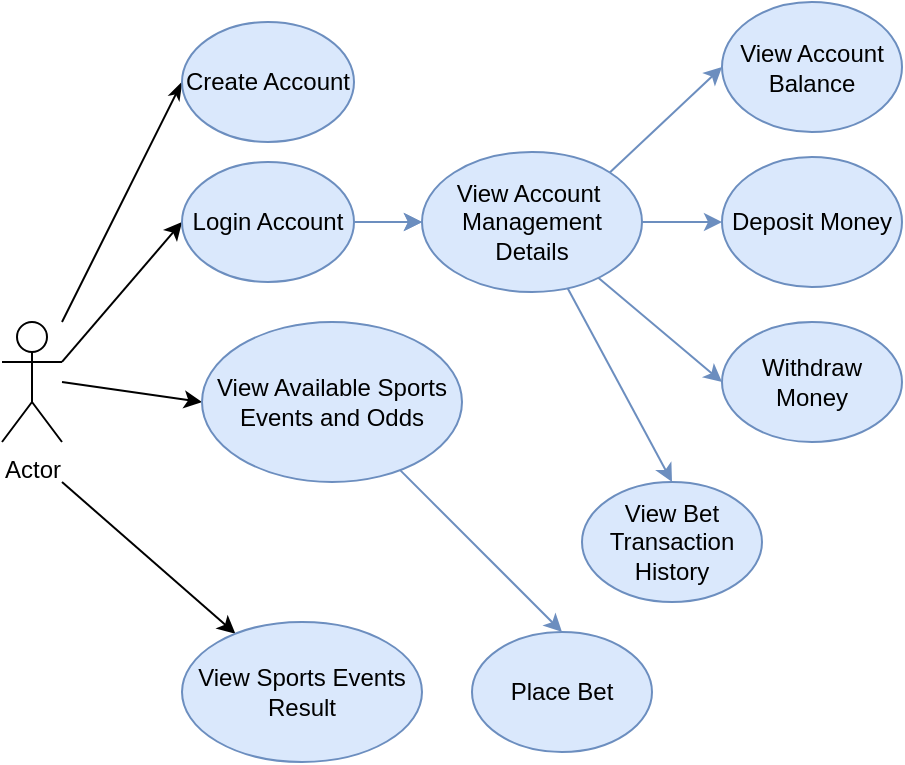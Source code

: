 <mxfile version="21.1.2" type="device" pages="3">
  <diagram id="C5RBs43oDa-KdzZeNtuy" name="Use Case Diagram">
    <mxGraphModel dx="1418" dy="828" grid="0" gridSize="10" guides="1" tooltips="1" connect="1" arrows="1" fold="1" page="1" pageScale="1" pageWidth="827" pageHeight="1169" math="0" shadow="0">
      <root>
        <mxCell id="WIyWlLk6GJQsqaUBKTNV-0" />
        <mxCell id="WIyWlLk6GJQsqaUBKTNV-1" parent="WIyWlLk6GJQsqaUBKTNV-0" />
        <mxCell id="m2QLPAieHGLtr45nTU-P-6" style="rounded=0;orthogonalLoop=1;jettySize=auto;html=1;entryX=0;entryY=0.5;entryDx=0;entryDy=0;strokeColor=default;endArrow=classicThin;endFill=1;" parent="WIyWlLk6GJQsqaUBKTNV-1" source="m2QLPAieHGLtr45nTU-P-0" target="m2QLPAieHGLtr45nTU-P-12" edge="1">
          <mxGeometry relative="1" as="geometry">
            <mxPoint x="374" y="281" as="targetPoint" />
          </mxGeometry>
        </mxCell>
        <mxCell id="m2QLPAieHGLtr45nTU-P-15" style="rounded=0;orthogonalLoop=1;jettySize=auto;html=1;exitX=1;exitY=0.333;exitDx=0;exitDy=0;exitPerimeter=0;entryX=0;entryY=0.5;entryDx=0;entryDy=0;endArrow=classic;endFill=1;startArrow=none;startFill=0;" parent="WIyWlLk6GJQsqaUBKTNV-1" source="m2QLPAieHGLtr45nTU-P-0" target="m2QLPAieHGLtr45nTU-P-14" edge="1">
          <mxGeometry relative="1" as="geometry" />
        </mxCell>
        <mxCell id="m2QLPAieHGLtr45nTU-P-35" style="rounded=0;orthogonalLoop=1;jettySize=auto;html=1;" parent="WIyWlLk6GJQsqaUBKTNV-1" target="m2QLPAieHGLtr45nTU-P-34" edge="1">
          <mxGeometry relative="1" as="geometry">
            <mxPoint x="194" y="391" as="sourcePoint" />
          </mxGeometry>
        </mxCell>
        <mxCell id="m2QLPAieHGLtr45nTU-P-0" value="Actor" style="shape=umlActor;verticalLabelPosition=bottom;verticalAlign=top;html=1;outlineConnect=0;" parent="WIyWlLk6GJQsqaUBKTNV-1" vertex="1">
          <mxGeometry x="164" y="311" width="30" height="60" as="geometry" />
        </mxCell>
        <mxCell id="m2QLPAieHGLtr45nTU-P-12" value="Create Account" style="ellipse;whiteSpace=wrap;html=1;fillColor=#dae8fc;strokeColor=#6c8ebf;" parent="WIyWlLk6GJQsqaUBKTNV-1" vertex="1">
          <mxGeometry x="254" y="161" width="86" height="60" as="geometry" />
        </mxCell>
        <mxCell id="m2QLPAieHGLtr45nTU-P-19" value="" style="edgeStyle=orthogonalEdgeStyle;rounded=0;orthogonalLoop=1;jettySize=auto;html=1;fillColor=#dae8fc;strokeColor=#6c8ebf;" parent="WIyWlLk6GJQsqaUBKTNV-1" source="m2QLPAieHGLtr45nTU-P-14" target="m2QLPAieHGLtr45nTU-P-16" edge="1">
          <mxGeometry relative="1" as="geometry" />
        </mxCell>
        <mxCell id="m2QLPAieHGLtr45nTU-P-14" value="Login Account" style="ellipse;whiteSpace=wrap;html=1;fillColor=#dae8fc;strokeColor=#6c8ebf;" parent="WIyWlLk6GJQsqaUBKTNV-1" vertex="1">
          <mxGeometry x="254" y="231" width="86" height="60" as="geometry" />
        </mxCell>
        <mxCell id="m2QLPAieHGLtr45nTU-P-22" style="edgeStyle=orthogonalEdgeStyle;rounded=0;orthogonalLoop=1;jettySize=auto;html=1;entryX=0;entryY=0.5;entryDx=0;entryDy=0;fillColor=#dae8fc;strokeColor=#6c8ebf;" parent="WIyWlLk6GJQsqaUBKTNV-1" source="m2QLPAieHGLtr45nTU-P-16" target="m2QLPAieHGLtr45nTU-P-18" edge="1">
          <mxGeometry relative="1" as="geometry" />
        </mxCell>
        <mxCell id="m2QLPAieHGLtr45nTU-P-24" style="rounded=0;orthogonalLoop=1;jettySize=auto;html=1;entryX=0;entryY=0.5;entryDx=0;entryDy=0;fillColor=#dae8fc;strokeColor=#6c8ebf;" parent="WIyWlLk6GJQsqaUBKTNV-1" source="m2QLPAieHGLtr45nTU-P-16" target="m2QLPAieHGLtr45nTU-P-23" edge="1">
          <mxGeometry relative="1" as="geometry" />
        </mxCell>
        <mxCell id="m2QLPAieHGLtr45nTU-P-26" style="rounded=0;orthogonalLoop=1;jettySize=auto;html=1;exitX=1;exitY=0;exitDx=0;exitDy=0;entryX=0;entryY=0.5;entryDx=0;entryDy=0;fillColor=#dae8fc;strokeColor=#6c8ebf;" parent="WIyWlLk6GJQsqaUBKTNV-1" source="m2QLPAieHGLtr45nTU-P-16" target="m2QLPAieHGLtr45nTU-P-25" edge="1">
          <mxGeometry relative="1" as="geometry" />
        </mxCell>
        <mxCell id="m2QLPAieHGLtr45nTU-P-33" style="rounded=0;orthogonalLoop=1;jettySize=auto;html=1;entryX=0.5;entryY=0;entryDx=0;entryDy=0;fillColor=#dae8fc;strokeColor=#6c8ebf;" parent="WIyWlLk6GJQsqaUBKTNV-1" source="m2QLPAieHGLtr45nTU-P-16" target="m2QLPAieHGLtr45nTU-P-32" edge="1">
          <mxGeometry relative="1" as="geometry" />
        </mxCell>
        <mxCell id="m2QLPAieHGLtr45nTU-P-16" value="View Account&amp;nbsp; Management Details" style="ellipse;whiteSpace=wrap;html=1;fillColor=#dae8fc;strokeColor=#6c8ebf;" parent="WIyWlLk6GJQsqaUBKTNV-1" vertex="1">
          <mxGeometry x="374" y="226" width="110" height="70" as="geometry" />
        </mxCell>
        <mxCell id="m2QLPAieHGLtr45nTU-P-17" style="rounded=0;orthogonalLoop=1;jettySize=auto;html=1;exitX=1;exitY=0.333;exitDx=0;exitDy=0;exitPerimeter=0;endArrow=classic;endFill=1;startArrow=none;startFill=0;fillColor=#dae8fc;strokeColor=#6c8ebf;" parent="WIyWlLk6GJQsqaUBKTNV-1" target="m2QLPAieHGLtr45nTU-P-16" edge="1">
          <mxGeometry relative="1" as="geometry">
            <mxPoint x="340" y="261" as="sourcePoint" />
            <mxPoint x="400" y="191" as="targetPoint" />
          </mxGeometry>
        </mxCell>
        <mxCell id="m2QLPAieHGLtr45nTU-P-18" value="Deposit Money" style="ellipse;whiteSpace=wrap;html=1;fillColor=#dae8fc;strokeColor=#6c8ebf;" parent="WIyWlLk6GJQsqaUBKTNV-1" vertex="1">
          <mxGeometry x="524" y="228.5" width="90" height="65" as="geometry" />
        </mxCell>
        <mxCell id="m2QLPAieHGLtr45nTU-P-23" value="Withdraw Money" style="ellipse;whiteSpace=wrap;html=1;fillColor=#dae8fc;strokeColor=#6c8ebf;" parent="WIyWlLk6GJQsqaUBKTNV-1" vertex="1">
          <mxGeometry x="524" y="311" width="90" height="60" as="geometry" />
        </mxCell>
        <mxCell id="m2QLPAieHGLtr45nTU-P-25" value="View Account Balance" style="ellipse;whiteSpace=wrap;html=1;fillColor=#dae8fc;strokeColor=#6c8ebf;" parent="WIyWlLk6GJQsqaUBKTNV-1" vertex="1">
          <mxGeometry x="524" y="151" width="90" height="65" as="geometry" />
        </mxCell>
        <mxCell id="m2QLPAieHGLtr45nTU-P-28" style="rounded=0;orthogonalLoop=1;jettySize=auto;html=1;endArrow=classic;endFill=1;startArrow=none;startFill=0;entryX=0;entryY=0.5;entryDx=0;entryDy=0;" parent="WIyWlLk6GJQsqaUBKTNV-1" target="m2QLPAieHGLtr45nTU-P-29" edge="1">
          <mxGeometry relative="1" as="geometry">
            <mxPoint x="194" y="341" as="sourcePoint" />
            <mxPoint x="254" y="331" as="targetPoint" />
          </mxGeometry>
        </mxCell>
        <mxCell id="m2QLPAieHGLtr45nTU-P-31" style="rounded=0;orthogonalLoop=1;jettySize=auto;html=1;entryX=0.5;entryY=0;entryDx=0;entryDy=0;fillColor=#dae8fc;strokeColor=#6c8ebf;" parent="WIyWlLk6GJQsqaUBKTNV-1" source="m2QLPAieHGLtr45nTU-P-29" target="m2QLPAieHGLtr45nTU-P-30" edge="1">
          <mxGeometry relative="1" as="geometry" />
        </mxCell>
        <mxCell id="m2QLPAieHGLtr45nTU-P-29" value="View Available Sports Events and Odds" style="ellipse;whiteSpace=wrap;html=1;fillColor=#dae8fc;strokeColor=#6c8ebf;" parent="WIyWlLk6GJQsqaUBKTNV-1" vertex="1">
          <mxGeometry x="264" y="311" width="130" height="80" as="geometry" />
        </mxCell>
        <mxCell id="m2QLPAieHGLtr45nTU-P-30" value="Place Bet" style="ellipse;whiteSpace=wrap;html=1;fillColor=#dae8fc;strokeColor=#6c8ebf;" parent="WIyWlLk6GJQsqaUBKTNV-1" vertex="1">
          <mxGeometry x="399" y="466" width="90" height="60" as="geometry" />
        </mxCell>
        <mxCell id="m2QLPAieHGLtr45nTU-P-32" value="View Bet Transaction History" style="ellipse;whiteSpace=wrap;html=1;fillColor=#dae8fc;strokeColor=#6c8ebf;" parent="WIyWlLk6GJQsqaUBKTNV-1" vertex="1">
          <mxGeometry x="454" y="391" width="90" height="60" as="geometry" />
        </mxCell>
        <mxCell id="m2QLPAieHGLtr45nTU-P-34" value="View Sports Events Result" style="ellipse;whiteSpace=wrap;html=1;fillColor=#dae8fc;strokeColor=#6c8ebf;" parent="WIyWlLk6GJQsqaUBKTNV-1" vertex="1">
          <mxGeometry x="254" y="461" width="120" height="70" as="geometry" />
        </mxCell>
      </root>
    </mxGraphModel>
  </diagram>
  <diagram id="8HzGLOWufzLAhm1dzgZX" name="Class Diagram">
    <mxGraphModel dx="1418" dy="828" grid="0" gridSize="10" guides="1" tooltips="1" connect="1" arrows="1" fold="1" page="1" pageScale="1" pageWidth="1200" pageHeight="1600" math="0" shadow="0">
      <root>
        <mxCell id="0" />
        <mxCell id="1" parent="0" />
        <mxCell id="UbI1gnVllNl12jydgUc1-14" value="User" style="swimlane;childLayout=stackLayout;horizontal=1;startSize=50;horizontalStack=0;rounded=1;fontSize=14;fontStyle=0;strokeWidth=2;resizeParent=0;resizeLast=1;shadow=0;dashed=0;align=center;arcSize=4;whiteSpace=wrap;html=1;fillColor=#dae8fc;strokeColor=#6c8ebf;" parent="1" vertex="1">
          <mxGeometry x="20" y="110" width="130" height="140" as="geometry" />
        </mxCell>
        <mxCell id="UbI1gnVllNl12jydgUc1-15" value="-id: long&lt;br&gt;-username: String&lt;br&gt;-password: String&lt;br&gt;-emailAddr: String&lt;br&gt;-contactNo: String" style="align=left;strokeColor=none;fillColor=none;spacingLeft=4;fontSize=12;verticalAlign=top;resizable=0;rotatable=0;part=1;html=1;" parent="UbI1gnVllNl12jydgUc1-14" vertex="1">
          <mxGeometry y="50" width="130" height="90" as="geometry" />
        </mxCell>
        <mxCell id="UbI1gnVllNl12jydgUc1-16" value="BettingAccount" style="swimlane;childLayout=stackLayout;horizontal=1;startSize=50;horizontalStack=0;rounded=1;fontSize=14;fontStyle=0;strokeWidth=2;resizeParent=0;resizeLast=1;shadow=0;dashed=0;align=center;arcSize=4;whiteSpace=wrap;html=1;fillColor=#dae8fc;strokeColor=#6c8ebf;" parent="1" vertex="1">
          <mxGeometry x="10" y="550" width="150" height="110" as="geometry" />
        </mxCell>
        <mxCell id="UbI1gnVllNl12jydgUc1-17" value="- id: long&lt;br&gt;- balance: BigDecimal&lt;br&gt;- profitLoss: BigDecimal" style="align=left;strokeColor=none;fillColor=none;spacingLeft=4;fontSize=12;verticalAlign=top;resizable=0;rotatable=0;part=1;html=1;" parent="UbI1gnVllNl12jydgUc1-16" vertex="1">
          <mxGeometry y="50" width="150" height="60" as="geometry" />
        </mxCell>
        <mxCell id="UbI1gnVllNl12jydgUc1-18" value="BetEvent" style="swimlane;childLayout=stackLayout;horizontal=1;startSize=50;horizontalStack=0;rounded=1;fontSize=14;fontStyle=0;strokeWidth=2;resizeParent=0;resizeLast=1;shadow=0;dashed=0;align=center;arcSize=4;whiteSpace=wrap;html=1;fillColor=#dae8fc;strokeColor=#6c8ebf;" parent="1" vertex="1">
          <mxGeometry x="240" y="110" width="190" height="160" as="geometry" />
        </mxCell>
        <mxCell id="UbI1gnVllNl12jydgUc1-19" value="- eventId: long&lt;br&gt;- competition: String&lt;br&gt;- homeTeam: String&lt;br&gt;- awayTeam: String&lt;br&gt;- eventDesc: String&lt;br&gt;- startTime: Date" style="align=left;strokeColor=none;fillColor=none;spacingLeft=4;fontSize=12;verticalAlign=top;resizable=0;rotatable=0;part=1;html=1;" parent="UbI1gnVllNl12jydgUc1-18" vertex="1">
          <mxGeometry y="50" width="190" height="110" as="geometry" />
        </mxCell>
        <mxCell id="-B12kYw8G-PtrJjn_SGG-28" style="edgeStyle=orthogonalEdgeStyle;rounded=0;orthogonalLoop=1;jettySize=auto;html=1;entryX=-0.004;entryY=0.232;entryDx=0;entryDy=0;entryPerimeter=0;startArrow=diamond;startFill=0;endArrow=none;endFill=0;" parent="1" source="kU__bNTIKY-56iEXUWeq-2" target="-B12kYw8G-PtrJjn_SGG-27" edge="1">
          <mxGeometry relative="1" as="geometry" />
        </mxCell>
        <mxCell id="kU__bNTIKY-56iEXUWeq-2" value="BetSelection" style="swimlane;childLayout=stackLayout;horizontal=1;startSize=50;horizontalStack=0;rounded=1;fontSize=14;fontStyle=0;strokeWidth=2;resizeParent=0;resizeLast=1;shadow=0;dashed=0;align=center;arcSize=4;whiteSpace=wrap;html=1;fillColor=#dae8fc;strokeColor=#6c8ebf;" parent="1" vertex="1">
          <mxGeometry x="240" y="320" width="210" height="185" as="geometry" />
        </mxCell>
        <mxCell id="-B12kYw8G-PtrJjn_SGG-24" value="- eventId: long&lt;br style=&quot;border-color: var(--border-color);&quot;&gt;- eventDesc:String&lt;br style=&quot;border-color: var(--border-color);&quot;&gt;- competition: String&lt;br style=&quot;border-color: var(--border-color);&quot;&gt;- startTime: Date&lt;br style=&quot;border-color: var(--border-color);&quot;&gt;- betType: String&lt;br style=&quot;border-color: var(--border-color);&quot;&gt;- betSelection: String&lt;span style=&quot;border-color: var(--border-color);&quot;&gt;&lt;br style=&quot;border-color: var(--border-color);&quot;&gt;- betAmt: int&lt;br style=&quot;border-color: var(--border-color);&quot;&gt;- odds:double&lt;/span&gt;&lt;span style=&quot;&quot;&gt;&lt;br&gt;&lt;/span&gt;" style="text;html=1;align=left;verticalAlign=middle;resizable=0;points=[];autosize=1;strokeColor=none;fillColor=none;" parent="kU__bNTIKY-56iEXUWeq-2" vertex="1">
          <mxGeometry y="50" width="210" height="135" as="geometry" />
        </mxCell>
        <mxCell id="-B12kYw8G-PtrJjn_SGG-4" style="edgeStyle=orthogonalEdgeStyle;rounded=0;orthogonalLoop=1;jettySize=auto;html=1;exitX=0.5;exitY=1;exitDx=0;exitDy=0;" parent="1" source="UbI1gnVllNl12jydgUc1-15" target="UbI1gnVllNl12jydgUc1-16" edge="1">
          <mxGeometry relative="1" as="geometry" />
        </mxCell>
        <mxCell id="-B12kYw8G-PtrJjn_SGG-5" value="1" style="edgeLabel;html=1;align=center;verticalAlign=middle;resizable=0;points=[];" parent="-B12kYw8G-PtrJjn_SGG-4" vertex="1" connectable="0">
          <mxGeometry x="0.683" relative="1" as="geometry">
            <mxPoint x="-15" as="offset" />
          </mxGeometry>
        </mxCell>
        <mxCell id="-B12kYw8G-PtrJjn_SGG-6" value="1" style="edgeLabel;html=1;align=center;verticalAlign=middle;resizable=0;points=[];" parent="-B12kYw8G-PtrJjn_SGG-4" vertex="1" connectable="0">
          <mxGeometry x="-0.767" y="-3" relative="1" as="geometry">
            <mxPoint x="-12" as="offset" />
          </mxGeometry>
        </mxCell>
        <mxCell id="-B12kYw8G-PtrJjn_SGG-12" value="H2HEventOdds" style="swimlane;childLayout=stackLayout;horizontal=1;startSize=50;horizontalStack=0;rounded=1;fontSize=14;fontStyle=0;strokeWidth=2;resizeParent=0;resizeLast=1;shadow=0;dashed=0;align=center;arcSize=4;whiteSpace=wrap;html=1;fillColor=#dae8fc;strokeColor=#6c8ebf;" parent="1" vertex="1">
          <mxGeometry x="570" y="110" width="190" height="120" as="geometry" />
        </mxCell>
        <mxCell id="-B12kYw8G-PtrJjn_SGG-13" value="- eventId: long&lt;br&gt;- homeOdds: double&lt;br&gt;- drawOdds: double&lt;br&gt;- awayOdds: double" style="align=left;strokeColor=none;fillColor=none;spacingLeft=4;fontSize=12;verticalAlign=top;resizable=0;rotatable=0;part=1;html=1;" parent="-B12kYw8G-PtrJjn_SGG-12" vertex="1">
          <mxGeometry y="50" width="190" height="70" as="geometry" />
        </mxCell>
        <mxCell id="-B12kYw8G-PtrJjn_SGG-14" style="edgeStyle=orthogonalEdgeStyle;rounded=0;orthogonalLoop=1;jettySize=auto;html=1;exitX=0.75;exitY=1;exitDx=0;exitDy=0;entryX=0;entryY=0.091;entryDx=0;entryDy=0;entryPerimeter=0;" parent="1" source="UbI1gnVllNl12jydgUc1-15" target="kU__bNTIKY-56iEXUWeq-2" edge="1">
          <mxGeometry relative="1" as="geometry" />
        </mxCell>
        <mxCell id="-B12kYw8G-PtrJjn_SGG-15" value="1" style="edgeLabel;html=1;align=center;verticalAlign=middle;resizable=0;points=[];" parent="1" vertex="1" connectable="0">
          <mxGeometry x="80" y="260" as="geometry">
            <mxPoint x="52" y="4" as="offset" />
          </mxGeometry>
        </mxCell>
        <mxCell id="-B12kYw8G-PtrJjn_SGG-16" value="0..*" style="edgeLabel;html=1;align=center;verticalAlign=middle;resizable=0;points=[];" parent="1" vertex="1" connectable="0">
          <mxGeometry x="50" y="300" as="geometry">
            <mxPoint x="174" y="47" as="offset" />
          </mxGeometry>
        </mxCell>
        <mxCell id="-B12kYw8G-PtrJjn_SGG-17" style="edgeStyle=orthogonalEdgeStyle;rounded=0;orthogonalLoop=1;jettySize=auto;html=1;exitX=0.5;exitY=1;exitDx=0;exitDy=0;" parent="1" source="UbI1gnVllNl12jydgUc1-19" edge="1">
          <mxGeometry relative="1" as="geometry">
            <mxPoint x="335" y="320" as="targetPoint" />
          </mxGeometry>
        </mxCell>
        <mxCell id="-B12kYw8G-PtrJjn_SGG-18" value="0..*" style="edgeLabel;html=1;align=center;verticalAlign=middle;resizable=0;points=[];" parent="1" vertex="1" connectable="0">
          <mxGeometry x="300" y="280" as="geometry">
            <mxPoint x="52" y="4" as="offset" />
          </mxGeometry>
        </mxCell>
        <mxCell id="-B12kYw8G-PtrJjn_SGG-19" value="1" style="edgeLabel;html=1;align=center;verticalAlign=middle;resizable=0;points=[];" parent="1" vertex="1" connectable="0">
          <mxGeometry x="300" y="300" as="geometry">
            <mxPoint x="52" y="4" as="offset" />
          </mxGeometry>
        </mxCell>
        <mxCell id="-B12kYw8G-PtrJjn_SGG-20" style="edgeStyle=orthogonalEdgeStyle;rounded=0;orthogonalLoop=1;jettySize=auto;html=1;endArrow=none;endFill=0;startArrow=diamond;startFill=1;" parent="1" source="UbI1gnVllNl12jydgUc1-19" edge="1">
          <mxGeometry relative="1" as="geometry">
            <mxPoint x="540" y="190" as="targetPoint" />
            <Array as="points">
              <mxPoint x="570" y="190" />
            </Array>
          </mxGeometry>
        </mxCell>
        <mxCell id="-B12kYw8G-PtrJjn_SGG-21" value="1" style="edgeLabel;html=1;align=center;verticalAlign=middle;resizable=0;points=[];" parent="-B12kYw8G-PtrJjn_SGG-20" vertex="1" connectable="0">
          <mxGeometry x="-0.2" y="2" relative="1" as="geometry">
            <mxPoint x="-51" y="-18" as="offset" />
          </mxGeometry>
        </mxCell>
        <mxCell id="-B12kYw8G-PtrJjn_SGG-22" value="1" style="edgeLabel;html=1;align=center;verticalAlign=middle;resizable=0;points=[];" parent="1" vertex="1" connectable="0">
          <mxGeometry x="480" y="180" as="geometry">
            <mxPoint x="80" y="-8" as="offset" />
          </mxGeometry>
        </mxCell>
        <mxCell id="-B12kYw8G-PtrJjn_SGG-26" value="BettingCart" style="swimlane;childLayout=stackLayout;horizontal=1;startSize=40;horizontalStack=0;rounded=1;fontSize=14;fontStyle=0;strokeWidth=2;resizeParent=0;resizeLast=1;shadow=0;dashed=0;align=center;arcSize=4;whiteSpace=wrap;html=1;fillColor=#dae8fc;strokeColor=#6c8ebf;" parent="1" vertex="1">
          <mxGeometry x="570" y="330" width="130" height="98" as="geometry" />
        </mxCell>
        <mxCell id="-B12kYw8G-PtrJjn_SGG-27" value="- totalAmt: double" style="text;html=1;align=left;verticalAlign=middle;resizable=0;points=[];autosize=1;strokeColor=none;fillColor=none;" parent="-B12kYw8G-PtrJjn_SGG-26" vertex="1">
          <mxGeometry y="40" width="130" height="58" as="geometry" />
        </mxCell>
        <mxCell id="-B12kYw8G-PtrJjn_SGG-30" value="0..*" style="edgeLabel;html=1;align=center;verticalAlign=middle;resizable=0;points=[];" parent="1" vertex="1" connectable="0">
          <mxGeometry x="470.003" y="190" as="geometry">
            <mxPoint y="201" as="offset" />
          </mxGeometry>
        </mxCell>
        <mxCell id="-B12kYw8G-PtrJjn_SGG-32" value="1" style="edgeLabel;html=1;align=center;verticalAlign=middle;resizable=0;points=[];" parent="1" vertex="1" connectable="0">
          <mxGeometry x="482.003" y="198" as="geometry">
            <mxPoint x="70" y="177" as="offset" />
          </mxGeometry>
        </mxCell>
        <mxCell id="-B12kYw8G-PtrJjn_SGG-33" value="BetTransaction" style="swimlane;childLayout=stackLayout;horizontal=1;startSize=50;horizontalStack=0;rounded=1;fontSize=14;fontStyle=0;strokeWidth=2;resizeParent=0;resizeLast=1;shadow=0;dashed=0;align=center;arcSize=4;whiteSpace=wrap;html=1;fillColor=#dae8fc;strokeColor=#6c8ebf;" parent="1" vertex="1">
          <mxGeometry x="370" y="540" width="200" height="250" as="geometry" />
        </mxCell>
        <mxCell id="-B12kYw8G-PtrJjn_SGG-34" value="- transactionId: long&lt;br&gt;- eventId: long&lt;br style=&quot;border-color: var(--border-color);&quot;&gt;- eventDesc:String&lt;br&gt;- competition: String&lt;br&gt;- startTime: Date&lt;br&gt;- betType: String&lt;br style=&quot;border-color: var(--border-color);&quot;&gt;&lt;span style=&quot;border-color: var(--border-color);&quot;&gt;- betSelection: String&lt;/span&gt;&lt;span style=&quot;border-color: var(--border-color);&quot;&gt;&lt;br style=&quot;border-color: var(--border-color);&quot;&gt;- betAmt: BigDecimal&lt;br style=&quot;border-color: var(--border-color);&quot;&gt;- odds:BigDecimal&lt;br&gt;- betAmt: BigDecimal&lt;br&gt;- potentialReturn: BigDecimal&lt;br&gt;- settlementStatus: boolean&lt;br&gt;- transactionDt: Date&lt;br&gt;&lt;/span&gt;" style="align=left;strokeColor=none;fillColor=none;spacingLeft=4;fontSize=12;verticalAlign=top;resizable=0;rotatable=0;part=1;html=1;" parent="-B12kYw8G-PtrJjn_SGG-33" vertex="1">
          <mxGeometry y="50" width="200" height="200" as="geometry" />
        </mxCell>
        <mxCell id="poHPg8aDYObWZULjITj9-1" style="edgeStyle=orthogonalEdgeStyle;rounded=0;orthogonalLoop=1;jettySize=auto;html=1;exitX=0.75;exitY=0;exitDx=0;exitDy=0;entryX=0.5;entryY=0;entryDx=0;entryDy=0;" parent="1" source="UbI1gnVllNl12jydgUc1-16" target="poHPg8aDYObWZULjITj9-3" edge="1">
          <mxGeometry relative="1" as="geometry">
            <mxPoint x="210" y="540" as="targetPoint" />
            <Array as="points">
              <mxPoint x="120" y="550" />
              <mxPoint x="120" y="510" />
              <mxPoint x="250" y="510" />
            </Array>
          </mxGeometry>
        </mxCell>
        <mxCell id="poHPg8aDYObWZULjITj9-3" value="TransactionHist" style="swimlane;childLayout=stackLayout;horizontal=1;startSize=40;horizontalStack=0;rounded=1;fontSize=14;fontStyle=0;strokeWidth=2;resizeParent=0;resizeLast=1;shadow=0;dashed=0;align=center;arcSize=4;whiteSpace=wrap;html=1;fillColor=#dae8fc;strokeColor=#6c8ebf;" parent="1" vertex="1">
          <mxGeometry x="190" y="550" width="130" height="90" as="geometry" />
        </mxCell>
        <mxCell id="poHPg8aDYObWZULjITj9-4" value="- transactionId: long" style="text;html=1;align=left;verticalAlign=middle;resizable=0;points=[];autosize=1;strokeColor=none;fillColor=none;" parent="poHPg8aDYObWZULjITj9-3" vertex="1">
          <mxGeometry y="40" width="130" height="50" as="geometry" />
        </mxCell>
        <mxCell id="poHPg8aDYObWZULjITj9-6" style="edgeStyle=orthogonalEdgeStyle;rounded=0;orthogonalLoop=1;jettySize=auto;html=1;" parent="1" source="-B12kYw8G-PtrJjn_SGG-24" target="-B12kYw8G-PtrJjn_SGG-33" edge="1">
          <mxGeometry relative="1" as="geometry" />
        </mxCell>
        <mxCell id="poHPg8aDYObWZULjITj9-7" style="edgeStyle=orthogonalEdgeStyle;rounded=0;orthogonalLoop=1;jettySize=auto;html=1;exitX=0;exitY=0.25;exitDx=0;exitDy=0;entryX=1;entryY=0.365;entryDx=0;entryDy=0;entryPerimeter=0;endArrow=diamondThin;endFill=0;" parent="1" source="-B12kYw8G-PtrJjn_SGG-34" target="poHPg8aDYObWZULjITj9-4" edge="1">
          <mxGeometry relative="1" as="geometry" />
        </mxCell>
        <mxCell id="poHPg8aDYObWZULjITj9-8" value="0..*" style="edgeLabel;html=1;align=center;verticalAlign=middle;resizable=0;points=[];" parent="1" vertex="1" connectable="0">
          <mxGeometry x="180" y="580" as="geometry">
            <mxPoint x="174" y="47" as="offset" />
          </mxGeometry>
        </mxCell>
        <mxCell id="poHPg8aDYObWZULjITj9-9" value="1" style="edgeLabel;html=1;align=center;verticalAlign=middle;resizable=0;points=[];" parent="1" vertex="1" connectable="0">
          <mxGeometry x="80" y="295" as="geometry">
            <mxPoint x="139" y="232" as="offset" />
          </mxGeometry>
        </mxCell>
        <mxCell id="poHPg8aDYObWZULjITj9-10" value="1" style="edgeLabel;html=1;align=center;verticalAlign=middle;resizable=0;points=[];" parent="1" vertex="1" connectable="0">
          <mxGeometry x="85" y="300" as="geometry">
            <mxPoint x="228" y="283" as="offset" />
          </mxGeometry>
        </mxCell>
        <mxCell id="OfnlgFVTKK1snMTHi-JX-1" value="1" style="edgeLabel;html=1;align=center;verticalAlign=middle;resizable=0;points=[];" parent="1" vertex="1" connectable="0">
          <mxGeometry x="60" y="530" as="geometry">
            <mxPoint x="52" y="4" as="offset" />
          </mxGeometry>
        </mxCell>
        <mxCell id="OfnlgFVTKK1snMTHi-JX-4" value="Result" style="swimlane;childLayout=stackLayout;horizontal=1;startSize=50;horizontalStack=0;rounded=1;fontSize=14;fontStyle=0;strokeWidth=2;resizeParent=0;resizeLast=1;shadow=0;dashed=0;align=center;arcSize=4;whiteSpace=wrap;html=1;fillColor=#dae8fc;strokeColor=#6c8ebf;" parent="1" vertex="1">
          <mxGeometry x="840" y="110" width="190" height="180" as="geometry" />
        </mxCell>
        <mxCell id="OfnlgFVTKK1snMTHi-JX-5" value="- eventId: long&lt;br&gt;- competition: String&lt;br&gt;- startTime: Date&lt;br&gt;- completed: boolean&lt;br&gt;- homeTeam: String&lt;br&gt;- awayTeam: String&lt;br&gt;- scores: String&lt;br&gt;- latestUpdated: Date" style="align=left;strokeColor=none;fillColor=none;spacingLeft=4;fontSize=12;verticalAlign=top;resizable=0;rotatable=0;part=1;html=1;" parent="OfnlgFVTKK1snMTHi-JX-4" vertex="1">
          <mxGeometry y="50" width="190" height="130" as="geometry" />
        </mxCell>
      </root>
    </mxGraphModel>
  </diagram>
  <diagram id="3yRNvgIO_LXvSJmdzNFA" name="Entity-Relationship Diagram">
    <mxGraphModel dx="1418" dy="828" grid="1" gridSize="10" guides="1" tooltips="1" connect="1" arrows="1" fold="1" page="1" pageScale="1" pageWidth="850" pageHeight="1100" math="0" shadow="0">
      <root>
        <mxCell id="0" />
        <mxCell id="1" parent="0" />
        <mxCell id="DATirDsDoUBPFtnSfvGh-41" value="User" style="swimlane;childLayout=stackLayout;horizontal=1;startSize=50;horizontalStack=0;rounded=1;fontSize=14;fontStyle=0;strokeWidth=2;resizeParent=0;resizeLast=1;shadow=0;dashed=0;align=center;arcSize=4;whiteSpace=wrap;html=1;" parent="1" vertex="1">
          <mxGeometry x="30" y="120" width="130" height="140" as="geometry" />
        </mxCell>
        <mxCell id="DATirDsDoUBPFtnSfvGh-42" value="-id: long&lt;br&gt;-username: String&lt;br&gt;-password: String&lt;br&gt;-emailAddr: String&lt;br&gt;-contactNo: String" style="align=left;strokeColor=none;fillColor=none;spacingLeft=4;fontSize=12;verticalAlign=top;resizable=0;rotatable=0;part=1;html=1;" parent="DATirDsDoUBPFtnSfvGh-41" vertex="1">
          <mxGeometry y="50" width="130" height="90" as="geometry" />
        </mxCell>
        <mxCell id="DATirDsDoUBPFtnSfvGh-43" value="BettingAccount" style="swimlane;childLayout=stackLayout;horizontal=1;startSize=50;horizontalStack=0;rounded=1;fontSize=14;fontStyle=0;strokeWidth=2;resizeParent=0;resizeLast=1;shadow=0;dashed=0;align=center;arcSize=4;whiteSpace=wrap;html=1;" parent="1" vertex="1">
          <mxGeometry x="20" y="560" width="150" height="110" as="geometry" />
        </mxCell>
        <mxCell id="DATirDsDoUBPFtnSfvGh-44" value="- id: long&lt;br&gt;- balance: BigDecimal&lt;br&gt;- profitLoss: BigDecimal" style="align=left;strokeColor=none;fillColor=none;spacingLeft=4;fontSize=12;verticalAlign=top;resizable=0;rotatable=0;part=1;html=1;" parent="DATirDsDoUBPFtnSfvGh-43" vertex="1">
          <mxGeometry y="50" width="150" height="60" as="geometry" />
        </mxCell>
        <mxCell id="DATirDsDoUBPFtnSfvGh-45" value="BetEvent" style="swimlane;childLayout=stackLayout;horizontal=1;startSize=50;horizontalStack=0;rounded=1;fontSize=14;fontStyle=0;strokeWidth=2;resizeParent=0;resizeLast=1;shadow=0;dashed=0;align=center;arcSize=4;whiteSpace=wrap;html=1;" parent="1" vertex="1">
          <mxGeometry x="250" y="120" width="190" height="160" as="geometry" />
        </mxCell>
        <mxCell id="DATirDsDoUBPFtnSfvGh-46" value="- eventId: long&lt;br&gt;- competition: String&lt;br&gt;- homeTeam: String&lt;br&gt;- awayTeam: String&lt;br&gt;- eventDesc: String&lt;br&gt;- startTime: Date" style="align=left;strokeColor=none;fillColor=none;spacingLeft=4;fontSize=12;verticalAlign=top;resizable=0;rotatable=0;part=1;html=1;" parent="DATirDsDoUBPFtnSfvGh-45" vertex="1">
          <mxGeometry y="50" width="190" height="110" as="geometry" />
        </mxCell>
        <mxCell id="DATirDsDoUBPFtnSfvGh-47" style="edgeStyle=orthogonalEdgeStyle;rounded=0;orthogonalLoop=1;jettySize=auto;html=1;entryX=-0.004;entryY=0.232;entryDx=0;entryDy=0;entryPerimeter=0;startArrow=diamond;startFill=0;endArrow=none;endFill=0;" parent="1" source="DATirDsDoUBPFtnSfvGh-48" target="DATirDsDoUBPFtnSfvGh-65" edge="1">
          <mxGeometry relative="1" as="geometry" />
        </mxCell>
        <mxCell id="DATirDsDoUBPFtnSfvGh-48" value="BetSelection" style="swimlane;childLayout=stackLayout;horizontal=1;startSize=50;horizontalStack=0;rounded=1;fontSize=14;fontStyle=0;strokeWidth=2;resizeParent=0;resizeLast=1;shadow=0;dashed=0;align=center;arcSize=4;whiteSpace=wrap;html=1;" parent="1" vertex="1">
          <mxGeometry x="250" y="330" width="210" height="185" as="geometry" />
        </mxCell>
        <mxCell id="DATirDsDoUBPFtnSfvGh-49" value="- eventId: long&lt;br style=&quot;border-color: var(--border-color);&quot;&gt;- eventDesc:String&lt;br style=&quot;border-color: var(--border-color);&quot;&gt;- competition: String&lt;br style=&quot;border-color: var(--border-color);&quot;&gt;- startTime: Date&lt;br style=&quot;border-color: var(--border-color);&quot;&gt;- betType: String&lt;br style=&quot;border-color: var(--border-color);&quot;&gt;- betSelection: String&lt;span style=&quot;border-color: var(--border-color);&quot;&gt;&lt;br style=&quot;border-color: var(--border-color);&quot;&gt;- betAmt: int&lt;br style=&quot;border-color: var(--border-color);&quot;&gt;- odds:double&lt;/span&gt;&lt;span style=&quot;&quot;&gt;&lt;br&gt;&lt;/span&gt;" style="text;html=1;align=left;verticalAlign=middle;resizable=0;points=[];autosize=1;strokeColor=none;fillColor=none;" parent="DATirDsDoUBPFtnSfvGh-48" vertex="1">
          <mxGeometry y="50" width="210" height="135" as="geometry" />
        </mxCell>
        <mxCell id="DATirDsDoUBPFtnSfvGh-50" style="edgeStyle=orthogonalEdgeStyle;rounded=0;orthogonalLoop=1;jettySize=auto;html=1;exitX=0.5;exitY=1;exitDx=0;exitDy=0;" parent="1" source="DATirDsDoUBPFtnSfvGh-42" target="DATirDsDoUBPFtnSfvGh-43" edge="1">
          <mxGeometry relative="1" as="geometry" />
        </mxCell>
        <mxCell id="DATirDsDoUBPFtnSfvGh-51" value="1" style="edgeLabel;html=1;align=center;verticalAlign=middle;resizable=0;points=[];" parent="DATirDsDoUBPFtnSfvGh-50" vertex="1" connectable="0">
          <mxGeometry x="0.683" relative="1" as="geometry">
            <mxPoint x="-15" as="offset" />
          </mxGeometry>
        </mxCell>
        <mxCell id="DATirDsDoUBPFtnSfvGh-52" value="1" style="edgeLabel;html=1;align=center;verticalAlign=middle;resizable=0;points=[];" parent="DATirDsDoUBPFtnSfvGh-50" vertex="1" connectable="0">
          <mxGeometry x="-0.767" y="-3" relative="1" as="geometry">
            <mxPoint x="-12" as="offset" />
          </mxGeometry>
        </mxCell>
        <mxCell id="DATirDsDoUBPFtnSfvGh-53" value="H2HEventOdds" style="swimlane;childLayout=stackLayout;horizontal=1;startSize=50;horizontalStack=0;rounded=1;fontSize=14;fontStyle=0;strokeWidth=2;resizeParent=0;resizeLast=1;shadow=0;dashed=0;align=center;arcSize=4;whiteSpace=wrap;html=1;" parent="1" vertex="1">
          <mxGeometry x="580" y="120" width="190" height="160" as="geometry" />
        </mxCell>
        <mxCell id="DATirDsDoUBPFtnSfvGh-54" value="- eventId: long&lt;br&gt;- homeOdds: double&lt;br&gt;- drawOdds: double&lt;br&gt;- awayOdds: double" style="align=left;strokeColor=none;fillColor=none;spacingLeft=4;fontSize=12;verticalAlign=top;resizable=0;rotatable=0;part=1;html=1;" parent="DATirDsDoUBPFtnSfvGh-53" vertex="1">
          <mxGeometry y="50" width="190" height="110" as="geometry" />
        </mxCell>
        <mxCell id="DATirDsDoUBPFtnSfvGh-55" style="edgeStyle=orthogonalEdgeStyle;rounded=0;orthogonalLoop=1;jettySize=auto;html=1;exitX=0.75;exitY=1;exitDx=0;exitDy=0;entryX=0;entryY=0.091;entryDx=0;entryDy=0;entryPerimeter=0;" parent="1" source="DATirDsDoUBPFtnSfvGh-42" target="DATirDsDoUBPFtnSfvGh-48" edge="1">
          <mxGeometry relative="1" as="geometry" />
        </mxCell>
        <mxCell id="DATirDsDoUBPFtnSfvGh-56" value="1" style="edgeLabel;html=1;align=center;verticalAlign=middle;resizable=0;points=[];" parent="1" vertex="1" connectable="0">
          <mxGeometry x="90" y="270" as="geometry">
            <mxPoint x="52" y="4" as="offset" />
          </mxGeometry>
        </mxCell>
        <mxCell id="DATirDsDoUBPFtnSfvGh-57" value="0..*" style="edgeLabel;html=1;align=center;verticalAlign=middle;resizable=0;points=[];" parent="1" vertex="1" connectable="0">
          <mxGeometry x="60" y="310" as="geometry">
            <mxPoint x="174" y="47" as="offset" />
          </mxGeometry>
        </mxCell>
        <mxCell id="DATirDsDoUBPFtnSfvGh-58" style="edgeStyle=orthogonalEdgeStyle;rounded=0;orthogonalLoop=1;jettySize=auto;html=1;exitX=0.5;exitY=1;exitDx=0;exitDy=0;" parent="1" source="DATirDsDoUBPFtnSfvGh-46" edge="1">
          <mxGeometry relative="1" as="geometry">
            <mxPoint x="345" y="330" as="targetPoint" />
          </mxGeometry>
        </mxCell>
        <mxCell id="DATirDsDoUBPFtnSfvGh-59" value="0..*" style="edgeLabel;html=1;align=center;verticalAlign=middle;resizable=0;points=[];" parent="1" vertex="1" connectable="0">
          <mxGeometry x="310" y="290" as="geometry">
            <mxPoint x="52" y="4" as="offset" />
          </mxGeometry>
        </mxCell>
        <mxCell id="DATirDsDoUBPFtnSfvGh-60" value="1" style="edgeLabel;html=1;align=center;verticalAlign=middle;resizable=0;points=[];" parent="1" vertex="1" connectable="0">
          <mxGeometry x="310" y="310" as="geometry">
            <mxPoint x="52" y="4" as="offset" />
          </mxGeometry>
        </mxCell>
        <mxCell id="DATirDsDoUBPFtnSfvGh-61" style="edgeStyle=orthogonalEdgeStyle;rounded=0;orthogonalLoop=1;jettySize=auto;html=1;endArrow=none;endFill=0;startArrow=diamond;startFill=1;" parent="1" source="DATirDsDoUBPFtnSfvGh-46" edge="1">
          <mxGeometry relative="1" as="geometry">
            <mxPoint x="550" y="200" as="targetPoint" />
            <Array as="points">
              <mxPoint x="580" y="200" />
            </Array>
          </mxGeometry>
        </mxCell>
        <mxCell id="DATirDsDoUBPFtnSfvGh-62" value="1" style="edgeLabel;html=1;align=center;verticalAlign=middle;resizable=0;points=[];" parent="DATirDsDoUBPFtnSfvGh-61" vertex="1" connectable="0">
          <mxGeometry x="-0.2" y="2" relative="1" as="geometry">
            <mxPoint x="-51" y="-18" as="offset" />
          </mxGeometry>
        </mxCell>
        <mxCell id="DATirDsDoUBPFtnSfvGh-63" value="1" style="edgeLabel;html=1;align=center;verticalAlign=middle;resizable=0;points=[];" parent="1" vertex="1" connectable="0">
          <mxGeometry x="490" y="190" as="geometry">
            <mxPoint x="80" y="-8" as="offset" />
          </mxGeometry>
        </mxCell>
        <mxCell id="DATirDsDoUBPFtnSfvGh-64" value="BettingCart" style="swimlane;childLayout=stackLayout;horizontal=1;startSize=40;horizontalStack=0;rounded=1;fontSize=14;fontStyle=0;strokeWidth=2;resizeParent=0;resizeLast=1;shadow=0;dashed=0;align=center;arcSize=4;whiteSpace=wrap;html=1;" parent="1" vertex="1">
          <mxGeometry x="580" y="340" width="130" height="98" as="geometry" />
        </mxCell>
        <mxCell id="DATirDsDoUBPFtnSfvGh-65" value="- totalAmt: double" style="text;html=1;align=left;verticalAlign=middle;resizable=0;points=[];autosize=1;strokeColor=none;fillColor=none;" parent="DATirDsDoUBPFtnSfvGh-64" vertex="1">
          <mxGeometry y="40" width="130" height="58" as="geometry" />
        </mxCell>
        <mxCell id="DATirDsDoUBPFtnSfvGh-66" value="0..*" style="edgeLabel;html=1;align=center;verticalAlign=middle;resizable=0;points=[];" parent="1" vertex="1" connectable="0">
          <mxGeometry x="480.003" y="200" as="geometry">
            <mxPoint y="201" as="offset" />
          </mxGeometry>
        </mxCell>
        <mxCell id="DATirDsDoUBPFtnSfvGh-67" value="1" style="edgeLabel;html=1;align=center;verticalAlign=middle;resizable=0;points=[];" parent="1" vertex="1" connectable="0">
          <mxGeometry x="492.003" y="208" as="geometry">
            <mxPoint x="70" y="177" as="offset" />
          </mxGeometry>
        </mxCell>
        <mxCell id="DATirDsDoUBPFtnSfvGh-68" value="BetTransaction" style="swimlane;childLayout=stackLayout;horizontal=1;startSize=50;horizontalStack=0;rounded=1;fontSize=14;fontStyle=0;strokeWidth=2;resizeParent=0;resizeLast=1;shadow=0;dashed=0;align=center;arcSize=4;whiteSpace=wrap;html=1;" parent="1" vertex="1">
          <mxGeometry x="380" y="550" width="200" height="250" as="geometry" />
        </mxCell>
        <mxCell id="DATirDsDoUBPFtnSfvGh-69" value="- transactionId: long&lt;br&gt;- eventId: long&lt;br style=&quot;border-color: var(--border-color);&quot;&gt;- eventDesc:String&lt;br&gt;- competition: String&lt;br&gt;- startTime: Date&lt;br&gt;- betType: String&lt;br style=&quot;border-color: var(--border-color);&quot;&gt;&lt;span style=&quot;border-color: var(--border-color);&quot;&gt;- betSelection: String&lt;/span&gt;&lt;span style=&quot;border-color: var(--border-color);&quot;&gt;&lt;br style=&quot;border-color: var(--border-color);&quot;&gt;- betAmt: BigDecimal&lt;br style=&quot;border-color: var(--border-color);&quot;&gt;- odds:BigDecimal&lt;br&gt;- betAmt: BigDecimal&lt;br&gt;- potentialReturn: BigDecimal&lt;br&gt;- settlementStatus: boolean&lt;br&gt;- transactionDt: Date&lt;br&gt;&lt;/span&gt;" style="align=left;strokeColor=none;fillColor=none;spacingLeft=4;fontSize=12;verticalAlign=top;resizable=0;rotatable=0;part=1;html=1;" parent="DATirDsDoUBPFtnSfvGh-68" vertex="1">
          <mxGeometry y="50" width="200" height="200" as="geometry" />
        </mxCell>
        <mxCell id="DATirDsDoUBPFtnSfvGh-70" style="edgeStyle=orthogonalEdgeStyle;rounded=0;orthogonalLoop=1;jettySize=auto;html=1;exitX=0.75;exitY=0;exitDx=0;exitDy=0;entryX=0.5;entryY=0;entryDx=0;entryDy=0;" parent="1" source="DATirDsDoUBPFtnSfvGh-43" target="DATirDsDoUBPFtnSfvGh-71" edge="1">
          <mxGeometry relative="1" as="geometry">
            <mxPoint x="220" y="550" as="targetPoint" />
            <Array as="points">
              <mxPoint x="130" y="560" />
              <mxPoint x="130" y="520" />
              <mxPoint x="260" y="520" />
            </Array>
          </mxGeometry>
        </mxCell>
        <mxCell id="DATirDsDoUBPFtnSfvGh-71" value="TransactionHist" style="swimlane;childLayout=stackLayout;horizontal=1;startSize=40;horizontalStack=0;rounded=1;fontSize=14;fontStyle=0;strokeWidth=2;resizeParent=0;resizeLast=1;shadow=0;dashed=0;align=center;arcSize=4;whiteSpace=wrap;html=1;" parent="1" vertex="1">
          <mxGeometry x="200" y="560" width="130" height="90" as="geometry" />
        </mxCell>
        <mxCell id="DATirDsDoUBPFtnSfvGh-72" value="- transactionId: long" style="text;html=1;align=left;verticalAlign=middle;resizable=0;points=[];autosize=1;strokeColor=none;fillColor=none;" parent="DATirDsDoUBPFtnSfvGh-71" vertex="1">
          <mxGeometry y="40" width="130" height="50" as="geometry" />
        </mxCell>
        <mxCell id="DATirDsDoUBPFtnSfvGh-73" style="edgeStyle=orthogonalEdgeStyle;rounded=0;orthogonalLoop=1;jettySize=auto;html=1;" parent="1" source="DATirDsDoUBPFtnSfvGh-49" target="DATirDsDoUBPFtnSfvGh-68" edge="1">
          <mxGeometry relative="1" as="geometry" />
        </mxCell>
        <mxCell id="DATirDsDoUBPFtnSfvGh-74" style="edgeStyle=orthogonalEdgeStyle;rounded=0;orthogonalLoop=1;jettySize=auto;html=1;exitX=0;exitY=0.25;exitDx=0;exitDy=0;entryX=1;entryY=0.365;entryDx=0;entryDy=0;entryPerimeter=0;endArrow=diamondThin;endFill=0;" parent="1" source="DATirDsDoUBPFtnSfvGh-69" target="DATirDsDoUBPFtnSfvGh-72" edge="1">
          <mxGeometry relative="1" as="geometry" />
        </mxCell>
        <mxCell id="DATirDsDoUBPFtnSfvGh-75" value="0..*" style="edgeLabel;html=1;align=center;verticalAlign=middle;resizable=0;points=[];" parent="1" vertex="1" connectable="0">
          <mxGeometry x="190" y="590" as="geometry">
            <mxPoint x="174" y="47" as="offset" />
          </mxGeometry>
        </mxCell>
        <mxCell id="DATirDsDoUBPFtnSfvGh-76" value="1" style="edgeLabel;html=1;align=center;verticalAlign=middle;resizable=0;points=[];" parent="1" vertex="1" connectable="0">
          <mxGeometry x="90" y="305" as="geometry">
            <mxPoint x="139" y="232" as="offset" />
          </mxGeometry>
        </mxCell>
        <mxCell id="DATirDsDoUBPFtnSfvGh-77" value="1" style="edgeLabel;html=1;align=center;verticalAlign=middle;resizable=0;points=[];" parent="1" vertex="1" connectable="0">
          <mxGeometry x="95" y="310" as="geometry">
            <mxPoint x="228" y="283" as="offset" />
          </mxGeometry>
        </mxCell>
        <mxCell id="DATirDsDoUBPFtnSfvGh-78" value="1" style="edgeLabel;html=1;align=center;verticalAlign=middle;resizable=0;points=[];" parent="1" vertex="1" connectable="0">
          <mxGeometry x="70" y="540" as="geometry">
            <mxPoint x="52" y="4" as="offset" />
          </mxGeometry>
        </mxCell>
        <mxCell id="DATirDsDoUBPFtnSfvGh-79" value="Result" style="swimlane;childLayout=stackLayout;horizontal=1;startSize=50;horizontalStack=0;rounded=1;fontSize=14;fontStyle=0;strokeWidth=2;resizeParent=0;resizeLast=1;shadow=0;dashed=0;align=center;arcSize=4;whiteSpace=wrap;html=1;" parent="1" vertex="1">
          <mxGeometry x="850" y="120" width="190" height="180" as="geometry" />
        </mxCell>
        <mxCell id="DATirDsDoUBPFtnSfvGh-80" value="- eventId: long&lt;br&gt;- competition: String&lt;br&gt;- startTime: Date&lt;br&gt;- completed: boolean&lt;br&gt;- homeTeam: String&lt;br&gt;- awayTeam: String&lt;br&gt;- scores: String&lt;br&gt;- latestUpdated: Date" style="align=left;strokeColor=none;fillColor=none;spacingLeft=4;fontSize=12;verticalAlign=top;resizable=0;rotatable=0;part=1;html=1;" parent="DATirDsDoUBPFtnSfvGh-79" vertex="1">
          <mxGeometry y="50" width="190" height="130" as="geometry" />
        </mxCell>
      </root>
    </mxGraphModel>
  </diagram>
</mxfile>
